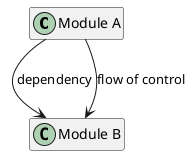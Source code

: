 @startuml dependency_inversion

hide empty members

class "Module A" as A

class "Module B" as B

A --> B : dependency
A --> B : flow of control

@enduml


@startuml dependency_inversion_flipped

hide empty members

class "Module A" as A
interface "Interface" AS I <<interface>> 
class "Module B" as B

A -right-> I : dependency
A --> I : flow of control

B -down-> I : dependency
I -down-> B : flow of control

@enduml

@startuml modules

hide empty members

class HighLevelModule {
	- _myLowLevelModule : IDependency
	+ MyLowLevelModule : IDependency
	+ DoSomeStuff() : void
}

interface IDependency <<interface>> {
	{abstract} + LowLevelStuff() : void
}

class LowLevelModule {
	+ LowLevelStuff() : void
}

class AnotherLowLevelModule {
	+ LowLevelStuff() : void
}

class LowLevelModuleFactory {
	{static} + CreateModule() : IDependency
}

HighLevelModule -right- IDependency : <<uses>>
LowLevelModuleFactory -down- IDependency : <<creates>>
IDependency <|.. LowLevelModule
IDependency <|.. AnotherLowLevelModule

@enduml

@startuml ioc_container_flow

(*) --> if "Registered object\nexists?" then
	-right->[true] "Return registered object"
else
	--> "Get registered mapping"
endif

--> if "No class mapping\nregistered?" then
	-right-> [true] "Return null"
else
	--> "Get type descriptor"
endif

--> if "Class creation is possible?" then
	-right-> [false] "Return null"
else
	--> "Get constructor parameters"
endif

--> if "Constructor has parameters?" then
	partition "For each parameter" {
		--> "Get parameter type"
		--> "Create data"
	}
endif

--> "Call object\nconstructor"

@enduml